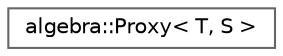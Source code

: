 digraph "Graphical Class Hierarchy"
{
 // LATEX_PDF_SIZE
  bgcolor="transparent";
  edge [fontname=Helvetica,fontsize=10,labelfontname=Helvetica,labelfontsize=10];
  node [fontname=Helvetica,fontsize=10,shape=box,height=0.2,width=0.4];
  rankdir="LR";
  Node0 [id="Node000000",label="algebra::Proxy\< T, S \>",height=0.2,width=0.4,color="grey40", fillcolor="white", style="filled",URL="$classalgebra_1_1Proxy.html",tooltip="Proxy class for matrix elements that enforces sparse storage rules."];
}
